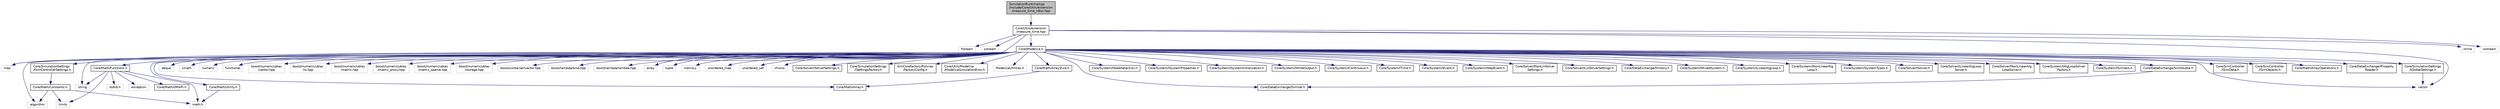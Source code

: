 digraph "SimulationRuntime/cpp/Include/Core/Utils/extension/measure_time_rdtsc.hpp"
{
  edge [fontname="Helvetica",fontsize="10",labelfontname="Helvetica",labelfontsize="10"];
  node [fontname="Helvetica",fontsize="10",shape=record];
  Node0 [label="SimulationRuntime/cpp\l/Include/Core/Utils/extension\l/measure_time_rdtsc.hpp",height=0.2,width=0.4,color="black", fillcolor="grey75", style="filled", fontcolor="black"];
  Node0 -> Node1 [color="midnightblue",fontsize="10",style="solid",fontname="Helvetica"];
  Node1 [label="Core/Utils/extension\l/measure_time.hpp",height=0.2,width=0.4,color="black", fillcolor="white", style="filled",URL="$d8/d55/measure__time_8hpp.html"];
  Node1 -> Node2 [color="midnightblue",fontsize="10",style="solid",fontname="Helvetica"];
  Node2 [label="fstream",height=0.2,width=0.4,color="grey75", fillcolor="white", style="filled"];
  Node1 -> Node3 [color="midnightblue",fontsize="10",style="solid",fontname="Helvetica"];
  Node3 [label="sstream",height=0.2,width=0.4,color="grey75", fillcolor="white", style="filled"];
  Node1 -> Node4 [color="midnightblue",fontsize="10",style="solid",fontname="Helvetica"];
  Node4 [label="vector",height=0.2,width=0.4,color="grey75", fillcolor="white", style="filled"];
  Node1 -> Node5 [color="midnightblue",fontsize="10",style="solid",fontname="Helvetica"];
  Node5 [label="map",height=0.2,width=0.4,color="grey75", fillcolor="white", style="filled"];
  Node1 -> Node6 [color="midnightblue",fontsize="10",style="solid",fontname="Helvetica"];
  Node6 [label="ctime",height=0.2,width=0.4,color="grey75", fillcolor="white", style="filled"];
  Node1 -> Node7 [color="midnightblue",fontsize="10",style="solid",fontname="Helvetica"];
  Node7 [label="iostream",height=0.2,width=0.4,color="grey75", fillcolor="white", style="filled"];
  Node1 -> Node8 [color="midnightblue",fontsize="10",style="solid",fontname="Helvetica"];
  Node8 [label="Core/Modelica.h",height=0.2,width=0.4,color="black", fillcolor="white", style="filled",URL="$d9/dea/_simulation_runtime_2cpp_2_include_2_core_2modelica_8h.html"];
  Node8 -> Node9 [color="midnightblue",fontsize="10",style="solid",fontname="Helvetica"];
  Node9 [label="string",height=0.2,width=0.4,color="grey75", fillcolor="white", style="filled"];
  Node8 -> Node4 [color="midnightblue",fontsize="10",style="solid",fontname="Helvetica"];
  Node8 -> Node10 [color="midnightblue",fontsize="10",style="solid",fontname="Helvetica"];
  Node10 [label="algorithm",height=0.2,width=0.4,color="grey75", fillcolor="white", style="filled"];
  Node8 -> Node11 [color="midnightblue",fontsize="10",style="solid",fontname="Helvetica"];
  Node11 [label="deque",height=0.2,width=0.4,color="grey75", fillcolor="white", style="filled"];
  Node8 -> Node5 [color="midnightblue",fontsize="10",style="solid",fontname="Helvetica"];
  Node8 -> Node12 [color="midnightblue",fontsize="10",style="solid",fontname="Helvetica"];
  Node12 [label="cmath",height=0.2,width=0.4,color="grey75", fillcolor="white", style="filled"];
  Node8 -> Node13 [color="midnightblue",fontsize="10",style="solid",fontname="Helvetica"];
  Node13 [label="numeric",height=0.2,width=0.4,color="grey75", fillcolor="white", style="filled"];
  Node8 -> Node14 [color="midnightblue",fontsize="10",style="solid",fontname="Helvetica"];
  Node14 [label="functional",height=0.2,width=0.4,color="grey75", fillcolor="white", style="filled"];
  Node8 -> Node15 [color="midnightblue",fontsize="10",style="solid",fontname="Helvetica"];
  Node15 [label="boost/numeric/ublas\l/vector.hpp",height=0.2,width=0.4,color="grey75", fillcolor="white", style="filled"];
  Node8 -> Node16 [color="midnightblue",fontsize="10",style="solid",fontname="Helvetica"];
  Node16 [label="boost/numeric/ublas\l/io.hpp",height=0.2,width=0.4,color="grey75", fillcolor="white", style="filled"];
  Node8 -> Node17 [color="midnightblue",fontsize="10",style="solid",fontname="Helvetica"];
  Node17 [label="boost/numeric/ublas\l/matrix.hpp",height=0.2,width=0.4,color="grey75", fillcolor="white", style="filled"];
  Node8 -> Node18 [color="midnightblue",fontsize="10",style="solid",fontname="Helvetica"];
  Node18 [label="boost/numeric/ublas\l/matrix_proxy.hpp",height=0.2,width=0.4,color="grey75", fillcolor="white", style="filled"];
  Node8 -> Node19 [color="midnightblue",fontsize="10",style="solid",fontname="Helvetica"];
  Node19 [label="boost/numeric/ublas\l/matrix_sparse.hpp",height=0.2,width=0.4,color="grey75", fillcolor="white", style="filled"];
  Node8 -> Node20 [color="midnightblue",fontsize="10",style="solid",fontname="Helvetica"];
  Node20 [label="boost/numeric/ublas\l/storage.hpp",height=0.2,width=0.4,color="grey75", fillcolor="white", style="filled"];
  Node8 -> Node21 [color="midnightblue",fontsize="10",style="solid",fontname="Helvetica"];
  Node21 [label="boost/container/vector.hpp",height=0.2,width=0.4,color="grey75", fillcolor="white", style="filled"];
  Node8 -> Node22 [color="midnightblue",fontsize="10",style="solid",fontname="Helvetica"];
  Node22 [label="boost/lambda/bind.hpp",height=0.2,width=0.4,color="grey75", fillcolor="white", style="filled"];
  Node8 -> Node23 [color="midnightblue",fontsize="10",style="solid",fontname="Helvetica"];
  Node23 [label="boost/lambda/lambda.hpp",height=0.2,width=0.4,color="grey75", fillcolor="white", style="filled"];
  Node8 -> Node24 [color="midnightblue",fontsize="10",style="solid",fontname="Helvetica"];
  Node24 [label="array",height=0.2,width=0.4,color="grey75", fillcolor="white", style="filled"];
  Node8 -> Node25 [color="midnightblue",fontsize="10",style="solid",fontname="Helvetica"];
  Node25 [label="tuple",height=0.2,width=0.4,color="grey75", fillcolor="white", style="filled"];
  Node8 -> Node26 [color="midnightblue",fontsize="10",style="solid",fontname="Helvetica"];
  Node26 [label="memory",height=0.2,width=0.4,color="grey75", fillcolor="white", style="filled"];
  Node8 -> Node27 [color="midnightblue",fontsize="10",style="solid",fontname="Helvetica"];
  Node27 [label="unordered_map",height=0.2,width=0.4,color="grey75", fillcolor="white", style="filled"];
  Node8 -> Node28 [color="midnightblue",fontsize="10",style="solid",fontname="Helvetica"];
  Node28 [label="unordered_set",height=0.2,width=0.4,color="grey75", fillcolor="white", style="filled"];
  Node8 -> Node29 [color="midnightblue",fontsize="10",style="solid",fontname="Helvetica"];
  Node29 [label="chrono",height=0.2,width=0.4,color="grey75", fillcolor="white", style="filled"];
  Node8 -> Node30 [color="midnightblue",fontsize="10",style="solid",fontname="Helvetica"];
  Node30 [label="Core/SimulationSettings\l/IGlobalSettings.h",height=0.2,width=0.4,color="black", fillcolor="white", style="filled",URL="$de/d21/_i_global_settings_8h.html"];
  Node30 -> Node4 [color="midnightblue",fontsize="10",style="solid",fontname="Helvetica"];
  Node8 -> Node31 [color="midnightblue",fontsize="10",style="solid",fontname="Helvetica"];
  Node31 [label="Core/Solver/ISolverSettings.h",height=0.2,width=0.4,color="black", fillcolor="white", style="filled",URL="$dc/d1f/_i_solver_settings_8h.html"];
  Node8 -> Node32 [color="midnightblue",fontsize="10",style="solid",fontname="Helvetica"];
  Node32 [label="Core/SimulationSettings\l/ISettingsFactory.h",height=0.2,width=0.4,color="black", fillcolor="white", style="filled",URL="$d0/d85/_i_settings_factory_8h.html"];
  Node8 -> Node33 [color="midnightblue",fontsize="10",style="solid",fontname="Helvetica"];
  Node33 [label="SimCoreFactory/Policies\l/FactoryConfig.h",height=0.2,width=0.4,color="black", fillcolor="white", style="filled",URL="$d2/dd3/_factory_config_8h.html"];
  Node8 -> Node34 [color="midnightblue",fontsize="10",style="solid",fontname="Helvetica"];
  Node34 [label="Core/Utils/Modelica\l/ModelicaSimulationError.h",height=0.2,width=0.4,color="black", fillcolor="white", style="filled",URL="$de/d0c/_modelica_simulation_error_8h.html"];
  Node8 -> Node35 [color="midnightblue",fontsize="10",style="solid",fontname="Helvetica"];
  Node35 [label="ModelicaUtilities.h",height=0.2,width=0.4,color="grey75", fillcolor="white", style="filled"];
  Node8 -> Node36 [color="midnightblue",fontsize="10",style="solid",fontname="Helvetica"];
  Node36 [label="Core/Math/Array.h",height=0.2,width=0.4,color="black", fillcolor="white", style="filled",URL="$d0/d0d/_simulation_runtime_2cpp_2_include_2_core_2_math_2_array_8h.html"];
  Node8 -> Node37 [color="midnightblue",fontsize="10",style="solid",fontname="Helvetica"];
  Node37 [label="Core/System/IStateSelection.h",height=0.2,width=0.4,color="black", fillcolor="white", style="filled",URL="$d5/dec/_i_state_selection_8h.html"];
  Node8 -> Node38 [color="midnightblue",fontsize="10",style="solid",fontname="Helvetica"];
  Node38 [label="Core/System/ISystemProperties.h",height=0.2,width=0.4,color="black", fillcolor="white", style="filled",URL="$df/d24/_i_system_properties_8h.html"];
  Node8 -> Node39 [color="midnightblue",fontsize="10",style="solid",fontname="Helvetica"];
  Node39 [label="Core/System/ISystemInitialization.h",height=0.2,width=0.4,color="black", fillcolor="white", style="filled",URL="$d3/d53/_i_system_initialization_8h.html"];
  Node8 -> Node40 [color="midnightblue",fontsize="10",style="solid",fontname="Helvetica"];
  Node40 [label="Core/System/IWriteOutput.h",height=0.2,width=0.4,color="black", fillcolor="white", style="filled",URL="$d3/d40/_i_write_output_8h.html"];
  Node8 -> Node41 [color="midnightblue",fontsize="10",style="solid",fontname="Helvetica"];
  Node41 [label="Core/System/IContinuous.h",height=0.2,width=0.4,color="black", fillcolor="white", style="filled",URL="$d2/d41/_i_continuous_8h.html"];
  Node8 -> Node42 [color="midnightblue",fontsize="10",style="solid",fontname="Helvetica"];
  Node42 [label="Core/System/ITime.h",height=0.2,width=0.4,color="black", fillcolor="white", style="filled",URL="$d1/d3a/_i_time_8h.html"];
  Node8 -> Node43 [color="midnightblue",fontsize="10",style="solid",fontname="Helvetica"];
  Node43 [label="Core/System/IEvent.h",height=0.2,width=0.4,color="black", fillcolor="white", style="filled",URL="$d7/dbe/_i_event_8h.html"];
  Node8 -> Node44 [color="midnightblue",fontsize="10",style="solid",fontname="Helvetica"];
  Node44 [label="Core/System/IStepEvent.h",height=0.2,width=0.4,color="black", fillcolor="white", style="filled",URL="$d2/de8/_i_step_event_8h.html"];
  Node8 -> Node45 [color="midnightblue",fontsize="10",style="solid",fontname="Helvetica"];
  Node45 [label="Core/Solver/INonLinSolver\lSettings.h",height=0.2,width=0.4,color="black", fillcolor="white", style="filled",URL="$d4/ddc/_i_non_lin_solver_settings_8h.html"];
  Node8 -> Node46 [color="midnightblue",fontsize="10",style="solid",fontname="Helvetica"];
  Node46 [label="Core/Solver/ILinSolverSettings.h",height=0.2,width=0.4,color="black", fillcolor="white", style="filled",URL="$de/d4f/_i_lin_solver_settings_8h.html"];
  Node8 -> Node47 [color="midnightblue",fontsize="10",style="solid",fontname="Helvetica"];
  Node47 [label="Core/DataExchange/IHistory.h",height=0.2,width=0.4,color="black", fillcolor="white", style="filled",URL="$d4/d62/_i_history_8h.html"];
  Node8 -> Node48 [color="midnightblue",fontsize="10",style="solid",fontname="Helvetica"];
  Node48 [label="Core/System/IMixedSystem.h",height=0.2,width=0.4,color="black", fillcolor="white", style="filled",URL="$d0/d5e/_i_mixed_system_8h.html"];
  Node8 -> Node49 [color="midnightblue",fontsize="10",style="solid",fontname="Helvetica"];
  Node49 [label="Core/System/ILinearAlgLoop.h",height=0.2,width=0.4,color="black", fillcolor="white", style="filled",URL="$d5/d2d/_i_linear_alg_loop_8h.html"];
  Node8 -> Node50 [color="midnightblue",fontsize="10",style="solid",fontname="Helvetica"];
  Node50 [label="Core/System/INonLinearAlg\lLoop.h",height=0.2,width=0.4,color="black", fillcolor="white", style="filled",URL="$d6/dd5/_i_non_linear_alg_loop_8h.html"];
  Node8 -> Node51 [color="midnightblue",fontsize="10",style="solid",fontname="Helvetica"];
  Node51 [label="Core/System/ISystemTypes.h",height=0.2,width=0.4,color="black", fillcolor="white", style="filled",URL="$d2/da2/_i_system_types_8h.html"];
  Node8 -> Node52 [color="midnightblue",fontsize="10",style="solid",fontname="Helvetica"];
  Node52 [label="Core/Solver/ISolver.h",height=0.2,width=0.4,color="black", fillcolor="white", style="filled",URL="$d5/dbd/_i_solver_8h.html"];
  Node8 -> Node53 [color="midnightblue",fontsize="10",style="solid",fontname="Helvetica"];
  Node53 [label="Core/Solver/ILinearAlgLoop\lSolver.h",height=0.2,width=0.4,color="black", fillcolor="white", style="filled",URL="$d8/dc6/_i_linear_alg_loop_solver_8h.html"];
  Node8 -> Node54 [color="midnightblue",fontsize="10",style="solid",fontname="Helvetica"];
  Node54 [label="Core/Solver/INonLinearAlg\lLoopSolver.h",height=0.2,width=0.4,color="black", fillcolor="white", style="filled",URL="$d0/dc8/_i_non_linear_alg_loop_solver_8h.html"];
  Node8 -> Node55 [color="midnightblue",fontsize="10",style="solid",fontname="Helvetica"];
  Node55 [label="Core/System/IAlgLoopSolver\lFactory.h",height=0.2,width=0.4,color="black", fillcolor="white", style="filled",URL="$d5/d71/_i_alg_loop_solver_factory_8h.html"];
  Node8 -> Node56 [color="midnightblue",fontsize="10",style="solid",fontname="Helvetica"];
  Node56 [label="Core/System/ISimVars.h",height=0.2,width=0.4,color="black", fillcolor="white", style="filled",URL="$db/da7/_i_sim_vars_8h.html"];
  Node8 -> Node57 [color="midnightblue",fontsize="10",style="solid",fontname="Helvetica"];
  Node57 [label="Core/DataExchange/ISimVar.h",height=0.2,width=0.4,color="black", fillcolor="white", style="filled",URL="$d2/d34/_i_sim_var_8h.html"];
  Node8 -> Node58 [color="midnightblue",fontsize="10",style="solid",fontname="Helvetica"];
  Node58 [label="Core/SimController\l/ISimData.h",height=0.2,width=0.4,color="black", fillcolor="white", style="filled",URL="$d1/dbf/_i_sim_data_8h.html"];
  Node8 -> Node59 [color="midnightblue",fontsize="10",style="solid",fontname="Helvetica"];
  Node59 [label="Core/SimController\l/ISimObjects.h",height=0.2,width=0.4,color="black", fillcolor="white", style="filled",URL="$d8/dcd/_i_sim_objects_8h.html"];
  Node8 -> Node60 [color="midnightblue",fontsize="10",style="solid",fontname="Helvetica"];
  Node60 [label="Core/SimulationSettings\l/ISimControllerSettings.h",height=0.2,width=0.4,color="black", fillcolor="white", style="filled",URL="$d7/db0/_i_sim_controller_settings_8h.html"];
  Node60 -> Node61 [color="midnightblue",fontsize="10",style="solid",fontname="Helvetica"];
  Node61 [label="Core/Math/Constants.h",height=0.2,width=0.4,color="black", fillcolor="white", style="filled",URL="$d6/dde/_simulation_runtime_2cpp_2_include_2_core_2_math_2_constants_8h.html"];
  Node61 -> Node10 [color="midnightblue",fontsize="10",style="solid",fontname="Helvetica"];
  Node61 -> Node62 [color="midnightblue",fontsize="10",style="solid",fontname="Helvetica"];
  Node62 [label="limits",height=0.2,width=0.4,color="grey75", fillcolor="white", style="filled"];
  Node61 -> Node63 [color="midnightblue",fontsize="10",style="solid",fontname="Helvetica"];
  Node63 [label="math.h",height=0.2,width=0.4,color="grey75", fillcolor="white", style="filled"];
  Node8 -> Node64 [color="midnightblue",fontsize="10",style="solid",fontname="Helvetica"];
  Node64 [label="Core/Math/Functions.h",height=0.2,width=0.4,color="black", fillcolor="white", style="filled",URL="$d6/d9b/_functions_8h.html"];
  Node64 -> Node63 [color="midnightblue",fontsize="10",style="solid",fontname="Helvetica"];
  Node64 -> Node65 [color="midnightblue",fontsize="10",style="solid",fontname="Helvetica"];
  Node65 [label="stdlib.h",height=0.2,width=0.4,color="grey75", fillcolor="white", style="filled"];
  Node64 -> Node62 [color="midnightblue",fontsize="10",style="solid",fontname="Helvetica"];
  Node64 -> Node9 [color="midnightblue",fontsize="10",style="solid",fontname="Helvetica"];
  Node64 -> Node66 [color="midnightblue",fontsize="10",style="solid",fontname="Helvetica"];
  Node66 [label="exception",height=0.2,width=0.4,color="grey75", fillcolor="white", style="filled"];
  Node64 -> Node67 [color="midnightblue",fontsize="10",style="solid",fontname="Helvetica"];
  Node67 [label="Core/Math/OMAPI.h",height=0.2,width=0.4,color="black", fillcolor="white", style="filled",URL="$d5/d1e/_o_m_a_p_i_8h.html"];
  Node8 -> Node68 [color="midnightblue",fontsize="10",style="solid",fontname="Helvetica"];
  Node68 [label="Core/Math/ArrayOperations.h",height=0.2,width=0.4,color="black", fillcolor="white", style="filled",URL="$d1/dc5/_array_operations_8h.html"];
  Node8 -> Node69 [color="midnightblue",fontsize="10",style="solid",fontname="Helvetica"];
  Node69 [label="Core/Math/ArraySlice.h",height=0.2,width=0.4,color="black", fillcolor="white", style="filled",URL="$de/d42/_array_slice_8h.html"];
  Node69 -> Node36 [color="midnightblue",fontsize="10",style="solid",fontname="Helvetica"];
  Node8 -> Node70 [color="midnightblue",fontsize="10",style="solid",fontname="Helvetica"];
  Node70 [label="Core/Math/Utility.h",height=0.2,width=0.4,color="black", fillcolor="white", style="filled",URL="$d4/d77/_simulation_runtime_2cpp_2_include_2_core_2_math_2utility_8h.html"];
  Node70 -> Node63 [color="midnightblue",fontsize="10",style="solid",fontname="Helvetica"];
  Node8 -> Node71 [color="midnightblue",fontsize="10",style="solid",fontname="Helvetica"];
  Node71 [label="Core/DataExchange/IProperty\lReader.h",height=0.2,width=0.4,color="black", fillcolor="white", style="filled",URL="$d5/d45/_i_property_reader_8h.html"];
  Node8 -> Node72 [color="midnightblue",fontsize="10",style="solid",fontname="Helvetica"];
  Node72 [label="Core/DataExchange/SimDouble.h",height=0.2,width=0.4,color="black", fillcolor="white", style="filled",URL="$df/d70/_sim_double_8h.html"];
  Node72 -> Node57 [color="midnightblue",fontsize="10",style="solid",fontname="Helvetica"];
}
